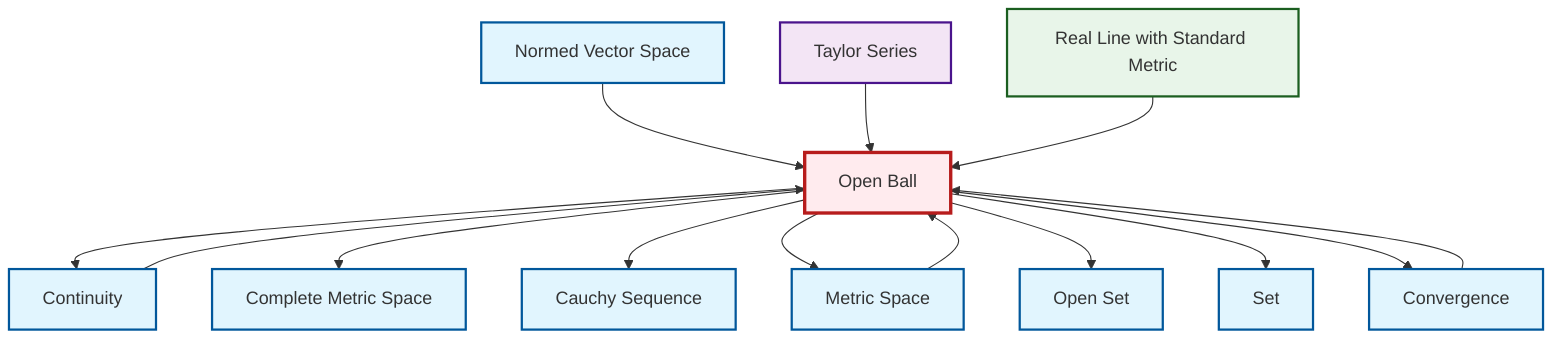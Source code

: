 graph TD
    classDef definition fill:#e1f5fe,stroke:#01579b,stroke-width:2px
    classDef theorem fill:#f3e5f5,stroke:#4a148c,stroke-width:2px
    classDef axiom fill:#fff3e0,stroke:#e65100,stroke-width:2px
    classDef example fill:#e8f5e9,stroke:#1b5e20,stroke-width:2px
    classDef current fill:#ffebee,stroke:#b71c1c,stroke-width:3px
    def-open-ball["Open Ball"]:::definition
    def-open-set["Open Set"]:::definition
    ex-real-line-metric["Real Line with Standard Metric"]:::example
    thm-taylor-series["Taylor Series"]:::theorem
    def-complete-metric-space["Complete Metric Space"]:::definition
    def-normed-vector-space["Normed Vector Space"]:::definition
    def-convergence["Convergence"]:::definition
    def-metric-space["Metric Space"]:::definition
    def-continuity["Continuity"]:::definition
    def-cauchy-sequence["Cauchy Sequence"]:::definition
    def-set["Set"]:::definition
    def-open-ball --> def-continuity
    def-normed-vector-space --> def-open-ball
    def-open-ball --> def-complete-metric-space
    def-continuity --> def-open-ball
    thm-taylor-series --> def-open-ball
    def-open-ball --> def-cauchy-sequence
    def-open-ball --> def-metric-space
    def-convergence --> def-open-ball
    def-open-ball --> def-open-set
    def-metric-space --> def-open-ball
    def-open-ball --> def-set
    ex-real-line-metric --> def-open-ball
    def-open-ball --> def-convergence
    class def-open-ball current